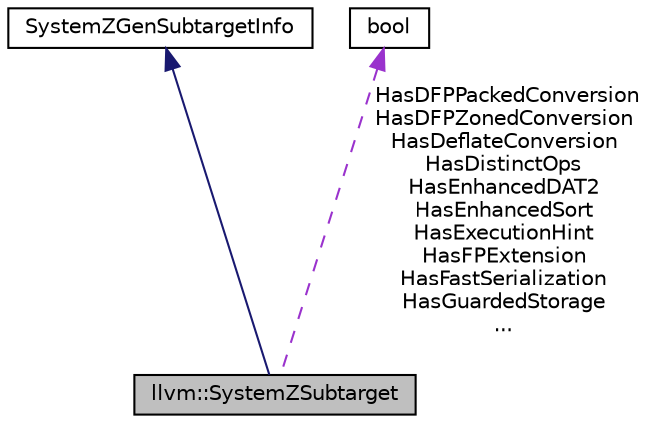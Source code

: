 digraph "llvm::SystemZSubtarget"
{
 // LATEX_PDF_SIZE
  bgcolor="transparent";
  edge [fontname="Helvetica",fontsize="10",labelfontname="Helvetica",labelfontsize="10"];
  node [fontname="Helvetica",fontsize="10",shape="box"];
  Node1 [label="llvm::SystemZSubtarget",height=0.2,width=0.4,color="black", fillcolor="grey75", style="filled", fontcolor="black",tooltip=" "];
  Node2 -> Node1 [dir="back",color="midnightblue",fontsize="10",style="solid",fontname="Helvetica"];
  Node2 [label="SystemZGenSubtargetInfo",height=0.2,width=0.4,color="black",URL="$classSystemZGenSubtargetInfo.html",tooltip=" "];
  Node3 -> Node1 [dir="back",color="darkorchid3",fontsize="10",style="dashed",label=" HasDFPPackedConversion\nHasDFPZonedConversion\nHasDeflateConversion\nHasDistinctOps\nHasEnhancedDAT2\nHasEnhancedSort\nHasExecutionHint\nHasFPExtension\nHasFastSerialization\nHasGuardedStorage\n..." ,fontname="Helvetica"];
  Node3 [label="bool",height=0.2,width=0.4,color="black",URL="$classbool.html",tooltip=" "];
}
